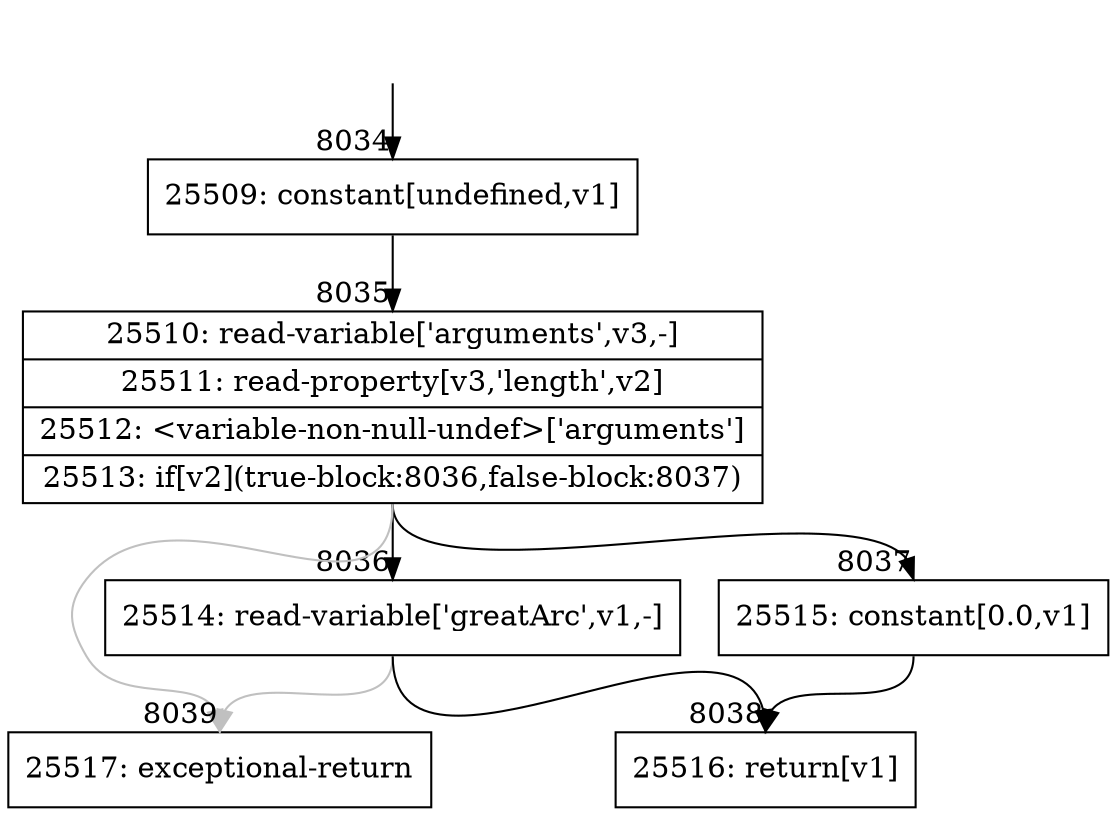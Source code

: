 digraph {
rankdir="TD"
BB_entry760[shape=none,label=""];
BB_entry760 -> BB8034 [tailport=s, headport=n, headlabel="    8034"]
BB8034 [shape=record label="{25509: constant[undefined,v1]}" ] 
BB8034 -> BB8035 [tailport=s, headport=n, headlabel="      8035"]
BB8035 [shape=record label="{25510: read-variable['arguments',v3,-]|25511: read-property[v3,'length',v2]|25512: \<variable-non-null-undef\>['arguments']|25513: if[v2](true-block:8036,false-block:8037)}" ] 
BB8035 -> BB8036 [tailport=s, headport=n, headlabel="      8036"]
BB8035 -> BB8037 [tailport=s, headport=n, headlabel="      8037"]
BB8035 -> BB8039 [tailport=s, headport=n, color=gray, headlabel="      8039"]
BB8036 [shape=record label="{25514: read-variable['greatArc',v1,-]}" ] 
BB8036 -> BB8038 [tailport=s, headport=n, headlabel="      8038"]
BB8036 -> BB8039 [tailport=s, headport=n, color=gray]
BB8037 [shape=record label="{25515: constant[0.0,v1]}" ] 
BB8037 -> BB8038 [tailport=s, headport=n]
BB8038 [shape=record label="{25516: return[v1]}" ] 
BB8039 [shape=record label="{25517: exceptional-return}" ] 
//#$~ 4608
}
